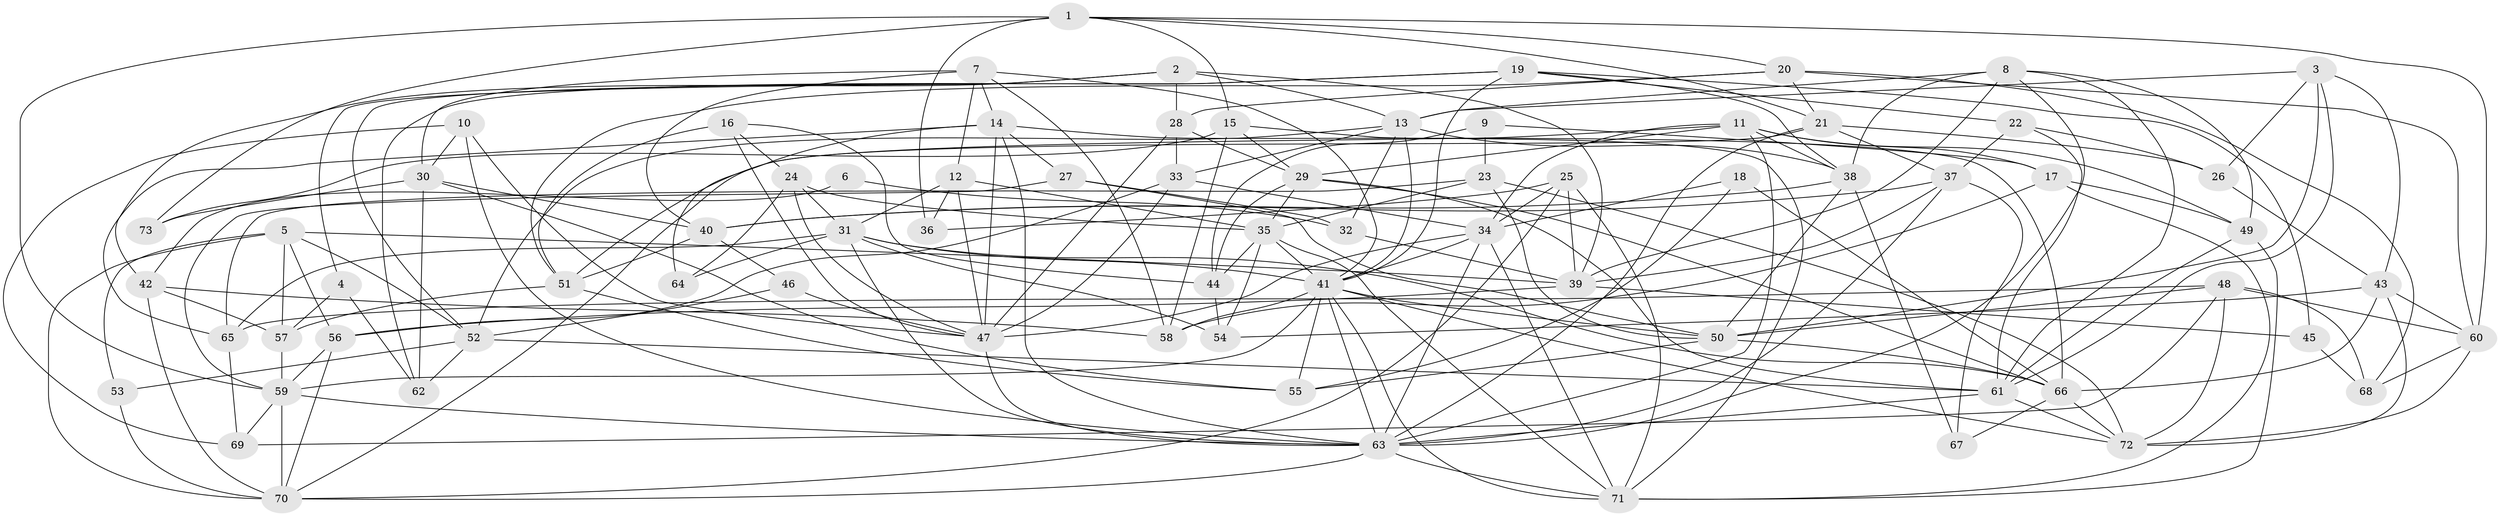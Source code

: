 // original degree distribution, {4: 0.23972602739726026, 3: 0.2945205479452055, 6: 0.136986301369863, 5: 0.1506849315068493, 2: 0.136986301369863, 8: 0.02054794520547945, 7: 0.02054794520547945}
// Generated by graph-tools (version 1.1) at 2025/02/03/09/25 03:02:02]
// undirected, 73 vertices, 207 edges
graph export_dot {
graph [start="1"]
  node [color=gray90,style=filled];
  1;
  2;
  3;
  4;
  5;
  6;
  7;
  8;
  9;
  10;
  11;
  12;
  13;
  14;
  15;
  16;
  17;
  18;
  19;
  20;
  21;
  22;
  23;
  24;
  25;
  26;
  27;
  28;
  29;
  30;
  31;
  32;
  33;
  34;
  35;
  36;
  37;
  38;
  39;
  40;
  41;
  42;
  43;
  44;
  45;
  46;
  47;
  48;
  49;
  50;
  51;
  52;
  53;
  54;
  55;
  56;
  57;
  58;
  59;
  60;
  61;
  62;
  63;
  64;
  65;
  66;
  67;
  68;
  69;
  70;
  71;
  72;
  73;
  1 -- 15 [weight=1.0];
  1 -- 20 [weight=1.0];
  1 -- 21 [weight=1.0];
  1 -- 36 [weight=1.0];
  1 -- 59 [weight=1.0];
  1 -- 60 [weight=1.0];
  1 -- 73 [weight=2.0];
  2 -- 4 [weight=1.0];
  2 -- 13 [weight=1.0];
  2 -- 28 [weight=1.0];
  2 -- 39 [weight=1.0];
  2 -- 42 [weight=1.0];
  3 -- 13 [weight=1.0];
  3 -- 26 [weight=1.0];
  3 -- 43 [weight=1.0];
  3 -- 50 [weight=1.0];
  3 -- 61 [weight=1.0];
  4 -- 57 [weight=1.0];
  4 -- 62 [weight=1.0];
  5 -- 39 [weight=1.0];
  5 -- 52 [weight=1.0];
  5 -- 53 [weight=1.0];
  5 -- 56 [weight=1.0];
  5 -- 57 [weight=1.0];
  5 -- 70 [weight=2.0];
  6 -- 32 [weight=1.0];
  6 -- 42 [weight=1.0];
  7 -- 12 [weight=1.0];
  7 -- 14 [weight=1.0];
  7 -- 30 [weight=1.0];
  7 -- 40 [weight=1.0];
  7 -- 41 [weight=1.0];
  7 -- 58 [weight=1.0];
  8 -- 13 [weight=1.0];
  8 -- 38 [weight=1.0];
  8 -- 39 [weight=1.0];
  8 -- 49 [weight=1.0];
  8 -- 61 [weight=1.0];
  8 -- 63 [weight=1.0];
  9 -- 17 [weight=1.0];
  9 -- 23 [weight=1.0];
  9 -- 44 [weight=1.0];
  10 -- 30 [weight=1.0];
  10 -- 47 [weight=1.0];
  10 -- 63 [weight=1.0];
  10 -- 69 [weight=1.0];
  11 -- 17 [weight=1.0];
  11 -- 29 [weight=1.0];
  11 -- 34 [weight=1.0];
  11 -- 38 [weight=1.0];
  11 -- 49 [weight=1.0];
  11 -- 63 [weight=1.0];
  11 -- 70 [weight=1.0];
  12 -- 31 [weight=1.0];
  12 -- 35 [weight=1.0];
  12 -- 36 [weight=1.0];
  12 -- 47 [weight=1.0];
  13 -- 32 [weight=1.0];
  13 -- 33 [weight=1.0];
  13 -- 38 [weight=1.0];
  13 -- 41 [weight=1.0];
  13 -- 52 [weight=1.0];
  14 -- 27 [weight=1.0];
  14 -- 47 [weight=1.0];
  14 -- 63 [weight=1.0];
  14 -- 64 [weight=1.0];
  14 -- 65 [weight=1.0];
  14 -- 66 [weight=1.0];
  15 -- 29 [weight=1.0];
  15 -- 58 [weight=1.0];
  15 -- 71 [weight=1.0];
  15 -- 73 [weight=1.0];
  16 -- 24 [weight=1.0];
  16 -- 44 [weight=1.0];
  16 -- 47 [weight=1.0];
  16 -- 51 [weight=1.0];
  17 -- 49 [weight=1.0];
  17 -- 58 [weight=1.0];
  17 -- 71 [weight=1.0];
  18 -- 34 [weight=1.0];
  18 -- 55 [weight=1.0];
  18 -- 66 [weight=1.0];
  19 -- 22 [weight=1.0];
  19 -- 38 [weight=1.0];
  19 -- 41 [weight=1.0];
  19 -- 45 [weight=1.0];
  19 -- 52 [weight=1.0];
  19 -- 62 [weight=1.0];
  20 -- 21 [weight=1.0];
  20 -- 28 [weight=1.0];
  20 -- 51 [weight=1.0];
  20 -- 60 [weight=1.0];
  20 -- 68 [weight=1.0];
  21 -- 26 [weight=1.0];
  21 -- 37 [weight=1.0];
  21 -- 51 [weight=1.0];
  21 -- 63 [weight=1.0];
  22 -- 26 [weight=1.0];
  22 -- 37 [weight=1.0];
  22 -- 61 [weight=1.0];
  23 -- 35 [weight=1.0];
  23 -- 50 [weight=1.0];
  23 -- 65 [weight=1.0];
  23 -- 72 [weight=1.0];
  24 -- 31 [weight=1.0];
  24 -- 35 [weight=1.0];
  24 -- 47 [weight=1.0];
  24 -- 64 [weight=1.0];
  25 -- 34 [weight=1.0];
  25 -- 36 [weight=1.0];
  25 -- 39 [weight=1.0];
  25 -- 70 [weight=1.0];
  25 -- 71 [weight=1.0];
  26 -- 43 [weight=1.0];
  27 -- 32 [weight=2.0];
  27 -- 50 [weight=1.0];
  27 -- 59 [weight=1.0];
  28 -- 29 [weight=1.0];
  28 -- 33 [weight=1.0];
  28 -- 47 [weight=2.0];
  29 -- 35 [weight=1.0];
  29 -- 44 [weight=1.0];
  29 -- 61 [weight=2.0];
  29 -- 66 [weight=1.0];
  30 -- 40 [weight=1.0];
  30 -- 55 [weight=1.0];
  30 -- 62 [weight=1.0];
  30 -- 73 [weight=1.0];
  31 -- 41 [weight=1.0];
  31 -- 54 [weight=1.0];
  31 -- 63 [weight=1.0];
  31 -- 64 [weight=1.0];
  31 -- 65 [weight=1.0];
  31 -- 66 [weight=1.0];
  32 -- 39 [weight=1.0];
  33 -- 34 [weight=1.0];
  33 -- 47 [weight=1.0];
  33 -- 56 [weight=2.0];
  34 -- 41 [weight=1.0];
  34 -- 47 [weight=1.0];
  34 -- 63 [weight=1.0];
  34 -- 71 [weight=1.0];
  35 -- 41 [weight=1.0];
  35 -- 44 [weight=1.0];
  35 -- 54 [weight=1.0];
  35 -- 71 [weight=1.0];
  37 -- 39 [weight=1.0];
  37 -- 40 [weight=1.0];
  37 -- 63 [weight=1.0];
  37 -- 67 [weight=1.0];
  38 -- 40 [weight=1.0];
  38 -- 50 [weight=1.0];
  38 -- 67 [weight=1.0];
  39 -- 45 [weight=1.0];
  39 -- 56 [weight=1.0];
  40 -- 46 [weight=1.0];
  40 -- 51 [weight=1.0];
  41 -- 50 [weight=1.0];
  41 -- 55 [weight=1.0];
  41 -- 58 [weight=1.0];
  41 -- 59 [weight=1.0];
  41 -- 63 [weight=1.0];
  41 -- 71 [weight=1.0];
  41 -- 72 [weight=2.0];
  42 -- 57 [weight=2.0];
  42 -- 58 [weight=1.0];
  42 -- 70 [weight=1.0];
  43 -- 54 [weight=1.0];
  43 -- 60 [weight=1.0];
  43 -- 66 [weight=1.0];
  43 -- 72 [weight=1.0];
  44 -- 54 [weight=1.0];
  45 -- 68 [weight=1.0];
  46 -- 47 [weight=1.0];
  46 -- 52 [weight=1.0];
  47 -- 63 [weight=1.0];
  48 -- 50 [weight=1.0];
  48 -- 60 [weight=1.0];
  48 -- 65 [weight=1.0];
  48 -- 68 [weight=1.0];
  48 -- 69 [weight=1.0];
  48 -- 72 [weight=1.0];
  49 -- 61 [weight=1.0];
  49 -- 71 [weight=1.0];
  50 -- 55 [weight=1.0];
  50 -- 66 [weight=1.0];
  51 -- 55 [weight=1.0];
  51 -- 57 [weight=1.0];
  52 -- 53 [weight=1.0];
  52 -- 61 [weight=1.0];
  52 -- 62 [weight=1.0];
  53 -- 70 [weight=1.0];
  56 -- 59 [weight=1.0];
  56 -- 70 [weight=1.0];
  57 -- 59 [weight=1.0];
  59 -- 63 [weight=1.0];
  59 -- 69 [weight=1.0];
  59 -- 70 [weight=1.0];
  60 -- 68 [weight=1.0];
  60 -- 72 [weight=1.0];
  61 -- 63 [weight=1.0];
  61 -- 72 [weight=1.0];
  63 -- 70 [weight=1.0];
  63 -- 71 [weight=1.0];
  65 -- 69 [weight=1.0];
  66 -- 67 [weight=1.0];
  66 -- 72 [weight=1.0];
}
